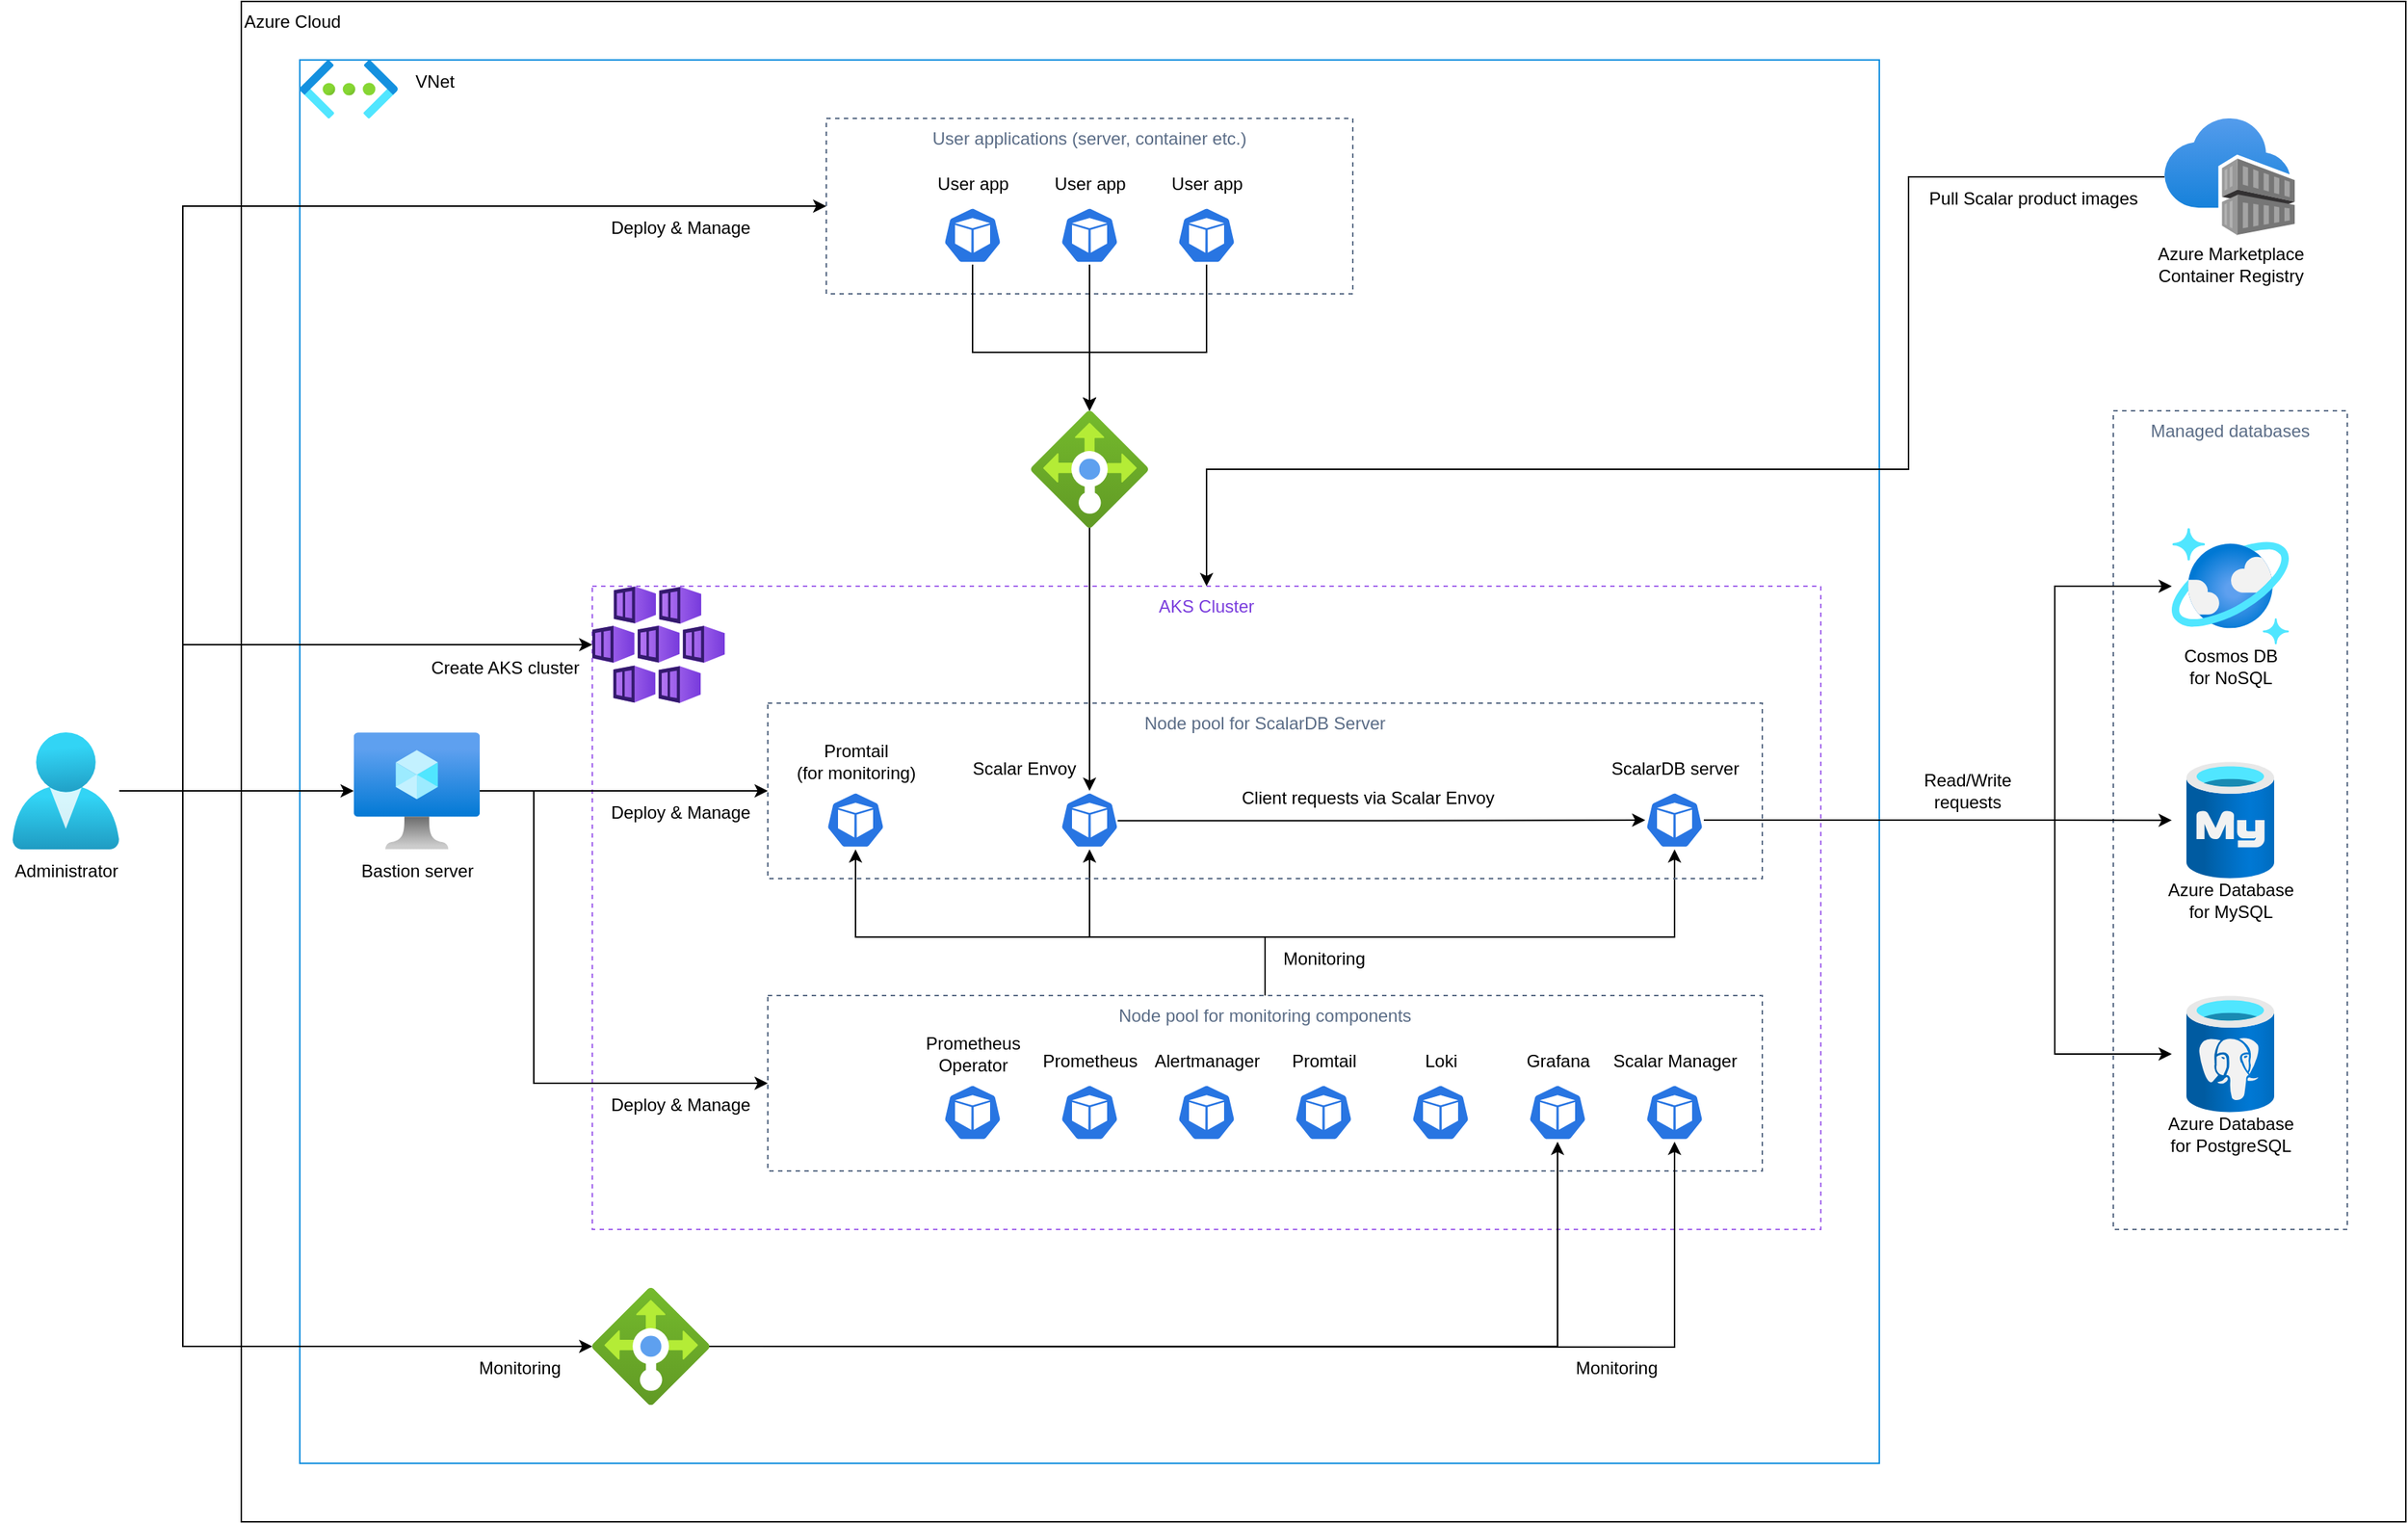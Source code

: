 <mxfile version="21.5.0" type="google">
  <diagram id="od8Rnb8N7IRgNO0WA-l_" name="ページ1">
    <mxGraphModel grid="1" page="1" gridSize="10" guides="1" tooltips="1" connect="1" arrows="1" fold="1" pageScale="1" pageWidth="827" pageHeight="1169" math="0" shadow="0">
      <root>
        <mxCell id="0" />
        <mxCell id="1" parent="0" />
        <mxCell id="ggzyPnf8_bxXacelmLmM-10" value="Azure Cloud" style="fillColor=none;strokeColor=#000000;verticalAlign=top;fontStyle=0;fontColor=#000000;fontFamily=Helvetica;fontSize=12;align=left;" vertex="1" parent="1">
          <mxGeometry x="-680" y="40" width="1480" height="1040" as="geometry" />
        </mxCell>
        <mxCell id="ggzyPnf8_bxXacelmLmM-8" value="" style="fillColor=none;strokeColor=#1490df;verticalAlign=top;fontStyle=0;fontColor=#5A6C86;fontFamily=Helvetica;fontSize=12;align=left;" vertex="1" parent="1">
          <mxGeometry x="-640" y="80" width="1080" height="960" as="geometry" />
        </mxCell>
        <mxCell id="XumjTPw2hBYQ-sRrh7FU-17" value="AKS Cluster" style="fillColor=none;strokeColor=#a265ec;dashed=1;verticalAlign=top;fontStyle=0;fontColor=#7a3ddd;strokeWidth=1;" vertex="1" parent="1">
          <mxGeometry x="-440" y="440" width="840" height="440" as="geometry" />
        </mxCell>
        <mxCell id="XumjTPw2hBYQ-sRrh7FU-35" style="edgeStyle=orthogonalEdgeStyle;rounded=0;orthogonalLoop=1;jettySize=auto;html=1;fontFamily=Helvetica;fontSize=12;fontColor=#D05C17;" edge="1" parent="1" source="ggzyPnf8_bxXacelmLmM-14" target="ggzyPnf8_bxXacelmLmM-11">
          <mxGeometry relative="1" as="geometry">
            <mxPoint x="-763.636" y="580" as="sourcePoint" />
            <mxPoint x="-600" y="580" as="targetPoint" />
          </mxGeometry>
        </mxCell>
        <mxCell id="eG7ZQN_vo8qLT-gt9y6S-61" style="edgeStyle=orthogonalEdgeStyle;rounded=0;orthogonalLoop=1;jettySize=auto;html=1;" edge="1" parent="1" source="ggzyPnf8_bxXacelmLmM-14" target="ggzyPnf8_bxXacelmLmM-5">
          <mxGeometry relative="1" as="geometry">
            <Array as="points">
              <mxPoint x="-720" y="580" />
              <mxPoint x="-720" y="480" />
            </Array>
            <mxPoint x="-763.636" y="580" as="sourcePoint" />
            <mxPoint x="-440" y="280" as="targetPoint" />
          </mxGeometry>
        </mxCell>
        <mxCell id="XumjTPw2hBYQ-sRrh7FU-36" value="Managed databases" style="fillColor=none;strokeColor=#5A6C86;dashed=1;verticalAlign=top;fontStyle=0;fontColor=#5A6C86;fontFamily=Helvetica;fontSize=12;" vertex="1" parent="1">
          <mxGeometry x="600" y="320" width="160" height="560" as="geometry" />
        </mxCell>
        <mxCell id="eG7ZQN_vo8qLT-gt9y6S-23" style="edgeStyle=orthogonalEdgeStyle;rounded=0;orthogonalLoop=1;jettySize=auto;html=1;entryX=0;entryY=0.5;entryDx=0;entryDy=0;entryPerimeter=0;" edge="1" parent="1" source="ggzyPnf8_bxXacelmLmM-25">
          <mxGeometry relative="1" as="geometry">
            <Array as="points">
              <mxPoint x="560" y="600" />
              <mxPoint x="560" y="440" />
            </Array>
            <mxPoint x="320.0" y="600.034" as="sourcePoint" />
            <mxPoint x="640" y="440" as="targetPoint" />
          </mxGeometry>
        </mxCell>
        <mxCell id="eG7ZQN_vo8qLT-gt9y6S-40" style="edgeStyle=orthogonalEdgeStyle;rounded=0;orthogonalLoop=1;jettySize=auto;html=1;" edge="1" parent="1" source="ggzyPnf8_bxXacelmLmM-25">
          <mxGeometry relative="1" as="geometry">
            <Array as="points">
              <mxPoint x="560" y="600" />
              <mxPoint x="560" y="760" />
            </Array>
            <mxPoint x="320.0" y="600.034" as="sourcePoint" />
            <mxPoint x="640" y="760" as="targetPoint" />
          </mxGeometry>
        </mxCell>
        <mxCell id="eG7ZQN_vo8qLT-gt9y6S-41" style="edgeStyle=orthogonalEdgeStyle;rounded=0;orthogonalLoop=1;jettySize=auto;html=1;" edge="1" parent="1" source="ggzyPnf8_bxXacelmLmM-25">
          <mxGeometry relative="1" as="geometry">
            <Array as="points" />
            <mxPoint x="320.0" y="600.034" as="sourcePoint" />
            <mxPoint x="640" y="600.1" as="targetPoint" />
          </mxGeometry>
        </mxCell>
        <mxCell id="eG7ZQN_vo8qLT-gt9y6S-33" style="edgeStyle=orthogonalEdgeStyle;rounded=0;orthogonalLoop=1;jettySize=auto;html=1;entryX=0.5;entryY=1;entryDx=0;entryDy=0;entryPerimeter=0;" edge="1" parent="1" source="XumjTPw2hBYQ-sRrh7FU-18" target="ggzyPnf8_bxXacelmLmM-24">
          <mxGeometry relative="1" as="geometry">
            <Array as="points">
              <mxPoint x="20" y="680" />
              <mxPoint x="-100" y="680" />
            </Array>
            <mxPoint x="-100" y="612.841" as="targetPoint" />
          </mxGeometry>
        </mxCell>
        <mxCell id="eG7ZQN_vo8qLT-gt9y6S-34" style="edgeStyle=orthogonalEdgeStyle;rounded=0;orthogonalLoop=1;jettySize=auto;html=1;entryX=0.5;entryY=1;entryDx=0;entryDy=0;entryPerimeter=0;" edge="1" parent="1" source="XumjTPw2hBYQ-sRrh7FU-18" target="ggzyPnf8_bxXacelmLmM-25">
          <mxGeometry relative="1" as="geometry">
            <Array as="points">
              <mxPoint x="20" y="680" />
              <mxPoint x="300" y="680" />
            </Array>
            <mxPoint x="299.966" y="612.841" as="targetPoint" />
          </mxGeometry>
        </mxCell>
        <mxCell id="eG7ZQN_vo8qLT-gt9y6S-68" style="edgeStyle=orthogonalEdgeStyle;rounded=0;orthogonalLoop=1;jettySize=auto;html=1;entryX=0.5;entryY=1;entryDx=0;entryDy=0;entryPerimeter=0;" edge="1" parent="1" source="XumjTPw2hBYQ-sRrh7FU-18" target="ggzyPnf8_bxXacelmLmM-23">
          <mxGeometry relative="1" as="geometry">
            <Array as="points">
              <mxPoint x="20" y="680" />
              <mxPoint x="-260" y="680" />
            </Array>
            <mxPoint x="-260" y="612.841" as="targetPoint" />
          </mxGeometry>
        </mxCell>
        <mxCell id="XumjTPw2hBYQ-sRrh7FU-18" value="Node pool for monitoring components" style="fillColor=none;strokeColor=#5A6C86;dashed=1;verticalAlign=top;fontStyle=0;fontColor=#5A6C86;fontFamily=Helvetica;fontSize=12;" vertex="1" parent="1">
          <mxGeometry x="-320" y="720" width="680" height="120" as="geometry" />
        </mxCell>
        <mxCell id="XumjTPw2hBYQ-sRrh7FU-22" value="Node pool for ScalarDB Server" style="fillColor=none;strokeColor=#5A6C86;dashed=1;verticalAlign=top;fontStyle=0;fontColor=#5A6C86;fontFamily=Helvetica;fontSize=12;" vertex="1" parent="1">
          <mxGeometry x="-320" y="520" width="680" height="120" as="geometry" />
        </mxCell>
        <mxCell id="XumjTPw2hBYQ-sRrh7FU-32" value="" style="edgeStyle=orthogonalEdgeStyle;rounded=0;orthogonalLoop=1;jettySize=auto;html=1;fontFamily=Helvetica;fontSize=12;fontColor=#D05C17;exitX=1;exitY=0.5;exitDx=0;exitDy=0;exitPerimeter=0;entryX=0;entryY=0.5;entryDx=0;entryDy=0;" edge="1" parent="1" target="XumjTPw2hBYQ-sRrh7FU-18">
          <mxGeometry relative="1" as="geometry">
            <Array as="points">
              <mxPoint x="-480" y="580" />
              <mxPoint x="-480" y="780" />
            </Array>
            <mxPoint x="-520" y="580" as="sourcePoint" />
          </mxGeometry>
        </mxCell>
        <mxCell id="XumjTPw2hBYQ-sRrh7FU-33" value="" style="edgeStyle=orthogonalEdgeStyle;rounded=0;orthogonalLoop=1;jettySize=auto;html=1;fontFamily=Helvetica;fontSize=12;fontColor=#D05C17;entryX=0;entryY=0.5;entryDx=0;entryDy=0;exitX=1;exitY=0.5;exitDx=0;exitDy=0;exitPerimeter=0;" edge="1" parent="1" target="XumjTPw2hBYQ-sRrh7FU-22">
          <mxGeometry relative="1" as="geometry">
            <mxPoint x="-520" y="580" as="sourcePoint" />
            <Array as="points">
              <mxPoint x="-510" y="580" />
              <mxPoint x="-510" y="580" />
            </Array>
          </mxGeometry>
        </mxCell>
        <mxCell id="eG7ZQN_vo8qLT-gt9y6S-7" value="ScalarDB server" style="text;html=1;align=center;verticalAlign=middle;resizable=0;points=[];autosize=1;strokeColor=none;fillColor=none;" vertex="1" parent="1">
          <mxGeometry x="245" y="550" width="110" height="30" as="geometry" />
        </mxCell>
        <mxCell id="eG7ZQN_vo8qLT-gt9y6S-8" value="Scalar Envoy" style="text;html=1;align=center;verticalAlign=middle;resizable=0;points=[];autosize=1;strokeColor=none;fillColor=none;" vertex="1" parent="1">
          <mxGeometry x="-190" y="550" width="90" height="30" as="geometry" />
        </mxCell>
        <mxCell id="eG7ZQN_vo8qLT-gt9y6S-9" value="Prometheus&lt;br&gt;Operator" style="text;html=1;align=center;verticalAlign=middle;resizable=0;points=[];autosize=1;strokeColor=none;fillColor=none;" vertex="1" parent="1">
          <mxGeometry x="-225" y="740" width="90" height="40" as="geometry" />
        </mxCell>
        <mxCell id="eG7ZQN_vo8qLT-gt9y6S-10" value="Prometheus" style="text;html=1;align=center;verticalAlign=middle;resizable=0;points=[];autosize=1;strokeColor=none;fillColor=none;" vertex="1" parent="1">
          <mxGeometry x="-145" y="750" width="90" height="30" as="geometry" />
        </mxCell>
        <mxCell id="eG7ZQN_vo8qLT-gt9y6S-11" value="Grafana" style="text;html=1;align=center;verticalAlign=middle;resizable=0;points=[];autosize=1;strokeColor=none;fillColor=none;" vertex="1" parent="1">
          <mxGeometry x="185" y="750" width="70" height="30" as="geometry" />
        </mxCell>
        <mxCell id="eG7ZQN_vo8qLT-gt9y6S-12" value="Scalar Manager" style="text;html=1;align=center;verticalAlign=middle;resizable=0;points=[];autosize=1;strokeColor=none;fillColor=none;" vertex="1" parent="1">
          <mxGeometry x="245" y="750" width="110" height="30" as="geometry" />
        </mxCell>
        <mxCell id="eG7ZQN_vo8qLT-gt9y6S-24" style="edgeStyle=orthogonalEdgeStyle;rounded=0;orthogonalLoop=1;jettySize=auto;html=1;exitX=0.98;exitY=0.51;exitDx=0;exitDy=0;exitPerimeter=0;" edge="1" parent="1" source="ggzyPnf8_bxXacelmLmM-24" target="ggzyPnf8_bxXacelmLmM-25">
          <mxGeometry relative="1" as="geometry">
            <mxPoint x="-80" y="600.0" as="sourcePoint" />
            <mxPoint x="280.0" y="600.034" as="targetPoint" />
          </mxGeometry>
        </mxCell>
        <mxCell id="eG7ZQN_vo8qLT-gt9y6S-29" value="Alertmanager" style="text;html=1;align=center;verticalAlign=middle;resizable=0;points=[];autosize=1;strokeColor=none;fillColor=none;" vertex="1" parent="1">
          <mxGeometry x="-70" y="750" width="100" height="30" as="geometry" />
        </mxCell>
        <mxCell id="eG7ZQN_vo8qLT-gt9y6S-35" value="Monitoring" style="text;html=1;align=center;verticalAlign=middle;resizable=0;points=[];autosize=1;strokeColor=none;fillColor=none;" vertex="1" parent="1">
          <mxGeometry x="20" y="680" width="80" height="30" as="geometry" />
        </mxCell>
        <mxCell id="eG7ZQN_vo8qLT-gt9y6S-36" value="Bastion server" style="text;html=1;align=center;verticalAlign=middle;resizable=0;points=[];autosize=1;strokeColor=none;fillColor=none;" vertex="1" parent="1">
          <mxGeometry x="-610" y="620.0" width="100" height="30" as="geometry" />
        </mxCell>
        <mxCell id="eG7ZQN_vo8qLT-gt9y6S-38" value="Deploy &amp;amp; Manage" style="text;html=1;align=center;verticalAlign=middle;resizable=0;points=[];autosize=1;strokeColor=none;fillColor=none;" vertex="1" parent="1">
          <mxGeometry x="-440" y="580" width="120" height="30" as="geometry" />
        </mxCell>
        <mxCell id="eG7ZQN_vo8qLT-gt9y6S-45" style="edgeStyle=orthogonalEdgeStyle;rounded=0;orthogonalLoop=1;jettySize=auto;html=1;entryX=0.5;entryY=1;entryDx=0;entryDy=0;entryPerimeter=0;" edge="1" parent="1" target="ggzyPnf8_bxXacelmLmM-22">
          <mxGeometry relative="1" as="geometry">
            <mxPoint x="-360" y="960" as="sourcePoint" />
            <mxPoint x="300" y="812.841" as="targetPoint" />
          </mxGeometry>
        </mxCell>
        <mxCell id="eG7ZQN_vo8qLT-gt9y6S-50" style="edgeStyle=orthogonalEdgeStyle;rounded=0;orthogonalLoop=1;jettySize=auto;html=1;entryX=0.5;entryY=1;entryDx=0;entryDy=0;entryPerimeter=0;" edge="1" parent="1" source="ggzyPnf8_bxXacelmLmM-12" target="ggzyPnf8_bxXacelmLmM-21">
          <mxGeometry relative="1" as="geometry">
            <mxPoint x="-360" y="960" as="sourcePoint" />
            <mxPoint x="220" y="820" as="targetPoint" />
          </mxGeometry>
        </mxCell>
        <mxCell id="eG7ZQN_vo8qLT-gt9y6S-49" value="Monitoring" style="text;html=1;align=center;verticalAlign=middle;resizable=0;points=[];autosize=1;strokeColor=none;fillColor=none;" vertex="1" parent="1">
          <mxGeometry x="-530" y="960" width="80" height="30" as="geometry" />
        </mxCell>
        <mxCell id="tqQFtVf9cBMd6XpxgD0x-11" style="edgeStyle=orthogonalEdgeStyle;rounded=0;orthogonalLoop=1;jettySize=auto;html=1;" edge="1" parent="1" source="ggzyPnf8_bxXacelmLmM-14" target="ggzyPnf8_bxXacelmLmM-12">
          <mxGeometry relative="1" as="geometry">
            <Array as="points">
              <mxPoint x="-720" y="580" />
              <mxPoint x="-720" y="960" />
            </Array>
            <mxPoint x="-763.636" y="580" as="sourcePoint" />
            <mxPoint x="-440" y="960" as="targetPoint" />
          </mxGeometry>
        </mxCell>
        <mxCell id="eG7ZQN_vo8qLT-gt9y6S-51" value="Administrator" style="text;html=1;align=center;verticalAlign=middle;resizable=0;points=[];autosize=1;strokeColor=none;fillColor=none;" vertex="1" parent="1">
          <mxGeometry x="-845" y="620" width="90" height="30" as="geometry" />
        </mxCell>
        <mxCell id="tqQFtVf9cBMd6XpxgD0x-10" style="edgeStyle=orthogonalEdgeStyle;rounded=0;orthogonalLoop=1;jettySize=auto;html=1;" edge="1" parent="1" source="ggzyPnf8_bxXacelmLmM-4" target="XumjTPw2hBYQ-sRrh7FU-17">
          <mxGeometry relative="1" as="geometry">
            <mxPoint x="640" y="160" as="sourcePoint" />
            <Array as="points">
              <mxPoint x="460" y="160" />
              <mxPoint x="460" y="360" />
              <mxPoint x="-20" y="360" />
            </Array>
          </mxGeometry>
        </mxCell>
        <mxCell id="eG7ZQN_vo8qLT-gt9y6S-55" value="Azure Marketplace&lt;br&gt;Container Registry" style="text;html=1;align=center;verticalAlign=middle;resizable=0;points=[];autosize=1;strokeColor=none;fillColor=none;" vertex="1" parent="1">
          <mxGeometry x="620" y="200" width="120" height="40" as="geometry" />
        </mxCell>
        <mxCell id="eG7ZQN_vo8qLT-gt9y6S-57" value="Pull Scalar product images" style="text;html=1;align=center;verticalAlign=middle;resizable=0;points=[];autosize=1;strokeColor=none;fillColor=none;" vertex="1" parent="1">
          <mxGeometry x="460" y="160" width="170" height="30" as="geometry" />
        </mxCell>
        <mxCell id="eG7ZQN_vo8qLT-gt9y6S-59" value="Create AKS cluster" style="text;html=1;align=center;verticalAlign=middle;resizable=0;points=[];autosize=1;strokeColor=none;fillColor=none;" vertex="1" parent="1">
          <mxGeometry x="-560" y="480.59" width="120" height="30" as="geometry" />
        </mxCell>
        <mxCell id="eG7ZQN_vo8qLT-gt9y6S-64" value="Loki" style="text;html=1;align=center;verticalAlign=middle;resizable=0;points=[];autosize=1;strokeColor=none;fillColor=none;" vertex="1" parent="1">
          <mxGeometry x="115" y="750" width="50" height="30" as="geometry" />
        </mxCell>
        <mxCell id="eG7ZQN_vo8qLT-gt9y6S-65" value="Promtail" style="text;html=1;align=center;verticalAlign=middle;resizable=0;points=[];autosize=1;strokeColor=none;fillColor=none;" vertex="1" parent="1">
          <mxGeometry x="25" y="750" width="70" height="30" as="geometry" />
        </mxCell>
        <mxCell id="eG7ZQN_vo8qLT-gt9y6S-67" value="Promtail&lt;br&gt;(for monitoring)" style="text;html=1;align=center;verticalAlign=middle;resizable=0;points=[];autosize=1;strokeColor=none;fillColor=none;" vertex="1" parent="1">
          <mxGeometry x="-310" y="540" width="100" height="40" as="geometry" />
        </mxCell>
        <mxCell id="eG7ZQN_vo8qLT-gt9y6S-69" value="Cosmos DB&lt;br&gt;for NoSQL" style="text;html=1;align=center;verticalAlign=middle;resizable=0;points=[];autosize=1;strokeColor=none;fillColor=none;" vertex="1" parent="1">
          <mxGeometry x="635" y="475" width="90" height="40" as="geometry" />
        </mxCell>
        <mxCell id="eG7ZQN_vo8qLT-gt9y6S-70" value="Azure Database&lt;br&gt;for MySQL" style="text;html=1;align=center;verticalAlign=middle;resizable=0;points=[];autosize=1;strokeColor=none;fillColor=none;" vertex="1" parent="1">
          <mxGeometry x="625" y="635" width="110" height="40" as="geometry" />
        </mxCell>
        <mxCell id="eG7ZQN_vo8qLT-gt9y6S-71" value="Azure Database&lt;br&gt;for PostgreSQL" style="text;html=1;align=center;verticalAlign=middle;resizable=0;points=[];autosize=1;strokeColor=none;fillColor=none;" vertex="1" parent="1">
          <mxGeometry x="625" y="795" width="110" height="40" as="geometry" />
        </mxCell>
        <mxCell id="eG7ZQN_vo8qLT-gt9y6S-73" value="Client requests via Scalar Envoy" style="text;html=1;align=center;verticalAlign=middle;resizable=0;points=[];autosize=1;strokeColor=none;fillColor=none;" vertex="1" parent="1">
          <mxGeometry x="-10" y="570" width="200" height="30" as="geometry" />
        </mxCell>
        <mxCell id="eG7ZQN_vo8qLT-gt9y6S-74" value="Read/Write&lt;br&gt;requests" style="text;html=1;align=center;verticalAlign=middle;resizable=0;points=[];autosize=1;strokeColor=none;fillColor=none;" vertex="1" parent="1">
          <mxGeometry x="460" y="560.0" width="80" height="40" as="geometry" />
        </mxCell>
        <mxCell id="tqQFtVf9cBMd6XpxgD0x-13" value="Deploy &amp;amp; Manage" style="text;html=1;align=center;verticalAlign=middle;resizable=0;points=[];autosize=1;strokeColor=none;fillColor=none;" vertex="1" parent="1">
          <mxGeometry x="-440" y="780" width="120" height="30" as="geometry" />
        </mxCell>
        <mxCell id="tqQFtVf9cBMd6XpxgD0x-21" value="Monitoring" style="text;html=1;align=center;verticalAlign=middle;resizable=0;points=[];autosize=1;strokeColor=none;fillColor=none;" vertex="1" parent="1">
          <mxGeometry x="220" y="960" width="80" height="30" as="geometry" />
        </mxCell>
        <mxCell id="ggzyPnf8_bxXacelmLmM-1" value="" style="image;aspect=fixed;html=1;points=[];align=center;fontSize=12;image=img/lib/azure2/databases/Azure_Cosmos_DB.svg;" vertex="1" parent="1">
          <mxGeometry x="640" y="400" width="80" height="80" as="geometry" />
        </mxCell>
        <mxCell id="ggzyPnf8_bxXacelmLmM-2" value="" style="image;aspect=fixed;html=1;points=[];align=center;fontSize=12;image=img/lib/azure2/databases/Azure_Database_MySQL_Server.svg;" vertex="1" parent="1">
          <mxGeometry x="650" y="560.0" width="60" height="80" as="geometry" />
        </mxCell>
        <mxCell id="ggzyPnf8_bxXacelmLmM-3" value="" style="image;aspect=fixed;html=1;points=[];align=center;fontSize=12;image=img/lib/azure2/databases/Azure_Database_PostgreSQL_Server.svg;" vertex="1" parent="1">
          <mxGeometry x="650" y="720" width="60" height="80" as="geometry" />
        </mxCell>
        <mxCell id="ggzyPnf8_bxXacelmLmM-4" value="" style="image;aspect=fixed;html=1;points=[];align=center;fontSize=12;image=img/lib/azure2/containers/Container_Registries.svg;" vertex="1" parent="1">
          <mxGeometry x="635" y="120" width="89.17" height="80" as="geometry" />
        </mxCell>
        <mxCell id="ggzyPnf8_bxXacelmLmM-5" value="" style="image;aspect=fixed;html=1;points=[];align=center;fontSize=12;image=img/lib/azure2/containers/Kubernetes_Services.svg;" vertex="1" parent="1">
          <mxGeometry x="-440" y="440" width="90.66" height="80" as="geometry" />
        </mxCell>
        <mxCell id="ggzyPnf8_bxXacelmLmM-6" value="" style="image;aspect=fixed;html=1;points=[];align=center;fontSize=12;image=img/lib/azure2/networking/Virtual_Networks.svg;" vertex="1" parent="1">
          <mxGeometry x="-640" y="80" width="67" height="40" as="geometry" />
        </mxCell>
        <mxCell id="ggzyPnf8_bxXacelmLmM-9" value="VNet" style="text;html=1;align=center;verticalAlign=middle;resizable=0;points=[];autosize=1;strokeColor=none;fillColor=none;" vertex="1" parent="1">
          <mxGeometry x="-573" y="80" width="50" height="30" as="geometry" />
        </mxCell>
        <mxCell id="ggzyPnf8_bxXacelmLmM-11" value="" style="image;aspect=fixed;html=1;points=[];align=center;fontSize=12;image=img/lib/azure2/compute/Virtual_Machine.svg;" vertex="1" parent="1">
          <mxGeometry x="-603.12" y="540" width="86.25" height="80" as="geometry" />
        </mxCell>
        <mxCell id="ggzyPnf8_bxXacelmLmM-12" value="" style="image;aspect=fixed;html=1;points=[];align=center;fontSize=12;image=img/lib/azure2/networking/Load_Balancers.svg;" vertex="1" parent="1">
          <mxGeometry x="-440" y="920" width="80" height="80" as="geometry" />
        </mxCell>
        <mxCell id="MsGAVHuX4zNw5GhR-kOr-15" style="edgeStyle=orthogonalEdgeStyle;rounded=0;orthogonalLoop=1;jettySize=auto;html=1;" edge="1" parent="1" source="ggzyPnf8_bxXacelmLmM-14" target="MsGAVHuX4zNw5GhR-kOr-5">
          <mxGeometry relative="1" as="geometry">
            <Array as="points">
              <mxPoint x="-720" y="580" />
              <mxPoint x="-720" y="180" />
            </Array>
          </mxGeometry>
        </mxCell>
        <mxCell id="ggzyPnf8_bxXacelmLmM-14" value="" style="image;aspect=fixed;html=1;points=[];align=center;fontSize=12;image=img/lib/azure2/identity/Users.svg;" vertex="1" parent="1">
          <mxGeometry x="-836.57" y="540" width="73.14" height="80" as="geometry" />
        </mxCell>
        <mxCell id="ggzyPnf8_bxXacelmLmM-16" value="" style="sketch=0;html=1;dashed=0;whitespace=wrap;fillColor=#2875E2;strokeColor=#ffffff;points=[[0.005,0.63,0],[0.1,0.2,0],[0.9,0.2,0],[0.5,0,0],[0.995,0.63,0],[0.72,0.99,0],[0.5,1,0],[0.28,0.99,0]];verticalLabelPosition=bottom;align=center;verticalAlign=top;shape=mxgraph.kubernetes.icon;prIcon=pod" vertex="1" parent="1">
          <mxGeometry x="-200" y="780" width="40" height="40" as="geometry" />
        </mxCell>
        <mxCell id="ggzyPnf8_bxXacelmLmM-17" value="" style="sketch=0;html=1;dashed=0;whitespace=wrap;fillColor=#2875E2;strokeColor=#ffffff;points=[[0.005,0.63,0],[0.1,0.2,0],[0.9,0.2,0],[0.5,0,0],[0.995,0.63,0],[0.72,0.99,0],[0.5,1,0],[0.28,0.99,0]];verticalLabelPosition=bottom;align=center;verticalAlign=top;shape=mxgraph.kubernetes.icon;prIcon=pod" vertex="1" parent="1">
          <mxGeometry x="-120" y="780" width="40" height="40" as="geometry" />
        </mxCell>
        <mxCell id="ggzyPnf8_bxXacelmLmM-18" value="" style="sketch=0;html=1;dashed=0;whitespace=wrap;fillColor=#2875E2;strokeColor=#ffffff;points=[[0.005,0.63,0],[0.1,0.2,0],[0.9,0.2,0],[0.5,0,0],[0.995,0.63,0],[0.72,0.99,0],[0.5,1,0],[0.28,0.99,0]];verticalLabelPosition=bottom;align=center;verticalAlign=top;shape=mxgraph.kubernetes.icon;prIcon=pod" vertex="1" parent="1">
          <mxGeometry x="-40" y="780" width="40" height="40" as="geometry" />
        </mxCell>
        <mxCell id="ggzyPnf8_bxXacelmLmM-19" value="" style="sketch=0;html=1;dashed=0;whitespace=wrap;fillColor=#2875E2;strokeColor=#ffffff;points=[[0.005,0.63,0],[0.1,0.2,0],[0.9,0.2,0],[0.5,0,0],[0.995,0.63,0],[0.72,0.99,0],[0.5,1,0],[0.28,0.99,0]];verticalLabelPosition=bottom;align=center;verticalAlign=top;shape=mxgraph.kubernetes.icon;prIcon=pod" vertex="1" parent="1">
          <mxGeometry x="40" y="780" width="40" height="40" as="geometry" />
        </mxCell>
        <mxCell id="ggzyPnf8_bxXacelmLmM-20" value="" style="sketch=0;html=1;dashed=0;whitespace=wrap;fillColor=#2875E2;strokeColor=#ffffff;points=[[0.005,0.63,0],[0.1,0.2,0],[0.9,0.2,0],[0.5,0,0],[0.995,0.63,0],[0.72,0.99,0],[0.5,1,0],[0.28,0.99,0]];verticalLabelPosition=bottom;align=center;verticalAlign=top;shape=mxgraph.kubernetes.icon;prIcon=pod" vertex="1" parent="1">
          <mxGeometry x="120" y="780" width="40" height="40" as="geometry" />
        </mxCell>
        <mxCell id="ggzyPnf8_bxXacelmLmM-21" value="" style="sketch=0;html=1;dashed=0;whitespace=wrap;fillColor=#2875E2;strokeColor=#ffffff;points=[[0.005,0.63,0],[0.1,0.2,0],[0.9,0.2,0],[0.5,0,0],[0.995,0.63,0],[0.72,0.99,0],[0.5,1,0],[0.28,0.99,0]];verticalLabelPosition=bottom;align=center;verticalAlign=top;shape=mxgraph.kubernetes.icon;prIcon=pod" vertex="1" parent="1">
          <mxGeometry x="200" y="780" width="40" height="40" as="geometry" />
        </mxCell>
        <mxCell id="ggzyPnf8_bxXacelmLmM-22" value="" style="sketch=0;html=1;dashed=0;whitespace=wrap;fillColor=#2875E2;strokeColor=#ffffff;points=[[0.005,0.63,0],[0.1,0.2,0],[0.9,0.2,0],[0.5,0,0],[0.995,0.63,0],[0.72,0.99,0],[0.5,1,0],[0.28,0.99,0]];verticalLabelPosition=bottom;align=center;verticalAlign=top;shape=mxgraph.kubernetes.icon;prIcon=pod" vertex="1" parent="1">
          <mxGeometry x="280" y="780" width="40" height="40" as="geometry" />
        </mxCell>
        <mxCell id="ggzyPnf8_bxXacelmLmM-23" value="" style="sketch=0;html=1;dashed=0;whitespace=wrap;fillColor=#2875E2;strokeColor=#ffffff;points=[[0.005,0.63,0],[0.1,0.2,0],[0.9,0.2,0],[0.5,0,0],[0.995,0.63,0],[0.72,0.99,0],[0.5,1,0],[0.28,0.99,0]];verticalLabelPosition=bottom;align=center;verticalAlign=top;shape=mxgraph.kubernetes.icon;prIcon=pod" vertex="1" parent="1">
          <mxGeometry x="-280" y="580" width="40" height="40" as="geometry" />
        </mxCell>
        <mxCell id="ggzyPnf8_bxXacelmLmM-24" value="" style="sketch=0;html=1;dashed=0;whitespace=wrap;fillColor=#2875E2;strokeColor=#ffffff;points=[[0.005,0.63,0],[0.1,0.2,0],[0.9,0.2,0],[0.5,0,0],[0.995,0.63,0],[0.72,0.99,0],[0.5,1,0],[0.28,0.99,0]];verticalLabelPosition=bottom;align=center;verticalAlign=top;shape=mxgraph.kubernetes.icon;prIcon=pod" vertex="1" parent="1">
          <mxGeometry x="-120" y="580" width="40" height="40" as="geometry" />
        </mxCell>
        <mxCell id="ggzyPnf8_bxXacelmLmM-25" value="" style="sketch=0;html=1;dashed=0;whitespace=wrap;fillColor=#2875E2;strokeColor=#ffffff;points=[[0.005,0.63,0],[0.1,0.2,0],[0.9,0.2,0],[0.5,0,0],[0.995,0.63,0],[0.72,0.99,0],[0.5,1,0],[0.28,0.99,0]];verticalLabelPosition=bottom;align=center;verticalAlign=top;shape=mxgraph.kubernetes.icon;prIcon=pod" vertex="1" parent="1">
          <mxGeometry x="280" y="580" width="40" height="40" as="geometry" />
        </mxCell>
        <mxCell id="MsGAVHuX4zNw5GhR-kOr-2" value="" style="image;aspect=fixed;html=1;points=[];align=center;fontSize=12;image=img/lib/azure2/networking/Load_Balancers.svg;" vertex="1" parent="1">
          <mxGeometry x="-440" y="920" width="80" height="80" as="geometry" />
        </mxCell>
        <mxCell id="MsGAVHuX4zNw5GhR-kOr-4" style="edgeStyle=orthogonalEdgeStyle;rounded=0;orthogonalLoop=1;jettySize=auto;html=1;" edge="1" parent="1" source="MsGAVHuX4zNw5GhR-kOr-3" target="ggzyPnf8_bxXacelmLmM-24">
          <mxGeometry relative="1" as="geometry" />
        </mxCell>
        <mxCell id="MsGAVHuX4zNw5GhR-kOr-3" value="" style="image;aspect=fixed;html=1;points=[];align=center;fontSize=12;image=img/lib/azure2/networking/Load_Balancers.svg;" vertex="1" parent="1">
          <mxGeometry x="-140" y="320" width="80" height="80" as="geometry" />
        </mxCell>
        <mxCell id="MsGAVHuX4zNw5GhR-kOr-5" value="User applications (server, container etc.)" style="fillColor=none;strokeColor=#5A6C86;dashed=1;verticalAlign=top;fontStyle=0;fontColor=#5A6C86;fontFamily=Helvetica;fontSize=12;" vertex="1" parent="1">
          <mxGeometry x="-280" y="120" width="360" height="120" as="geometry" />
        </mxCell>
        <mxCell id="MsGAVHuX4zNw5GhR-kOr-12" style="edgeStyle=orthogonalEdgeStyle;rounded=0;orthogonalLoop=1;jettySize=auto;html=1;" edge="1" parent="1" source="MsGAVHuX4zNw5GhR-kOr-6" target="MsGAVHuX4zNw5GhR-kOr-3">
          <mxGeometry relative="1" as="geometry" />
        </mxCell>
        <mxCell id="MsGAVHuX4zNw5GhR-kOr-6" value="" style="sketch=0;html=1;dashed=0;whitespace=wrap;fillColor=#2875E2;strokeColor=#ffffff;points=[[0.005,0.63,0],[0.1,0.2,0],[0.9,0.2,0],[0.5,0,0],[0.995,0.63,0],[0.72,0.99,0],[0.5,1,0],[0.28,0.99,0]];verticalLabelPosition=bottom;align=center;verticalAlign=top;shape=mxgraph.kubernetes.icon;prIcon=pod" vertex="1" parent="1">
          <mxGeometry x="-120" y="180" width="40" height="40" as="geometry" />
        </mxCell>
        <mxCell id="MsGAVHuX4zNw5GhR-kOr-7" value="User app" style="text;html=1;align=center;verticalAlign=middle;resizable=0;points=[];autosize=1;strokeColor=none;fillColor=none;" vertex="1" parent="1">
          <mxGeometry x="-135" y="150.0" width="70" height="30" as="geometry" />
        </mxCell>
        <mxCell id="MsGAVHuX4zNw5GhR-kOr-13" style="edgeStyle=orthogonalEdgeStyle;rounded=0;orthogonalLoop=1;jettySize=auto;html=1;" edge="1" parent="1" source="MsGAVHuX4zNw5GhR-kOr-8" target="MsGAVHuX4zNw5GhR-kOr-3">
          <mxGeometry relative="1" as="geometry">
            <Array as="points">
              <mxPoint x="-20" y="280" />
              <mxPoint x="-100" y="280" />
            </Array>
          </mxGeometry>
        </mxCell>
        <mxCell id="MsGAVHuX4zNw5GhR-kOr-8" value="" style="sketch=0;html=1;dashed=0;whitespace=wrap;fillColor=#2875E2;strokeColor=#ffffff;points=[[0.005,0.63,0],[0.1,0.2,0],[0.9,0.2,0],[0.5,0,0],[0.995,0.63,0],[0.72,0.99,0],[0.5,1,0],[0.28,0.99,0]];verticalLabelPosition=bottom;align=center;verticalAlign=top;shape=mxgraph.kubernetes.icon;prIcon=pod" vertex="1" parent="1">
          <mxGeometry x="-40" y="180" width="40" height="40" as="geometry" />
        </mxCell>
        <mxCell id="MsGAVHuX4zNw5GhR-kOr-9" value="User app" style="text;html=1;align=center;verticalAlign=middle;resizable=0;points=[];autosize=1;strokeColor=none;fillColor=none;" vertex="1" parent="1">
          <mxGeometry x="-55" y="150.0" width="70" height="30" as="geometry" />
        </mxCell>
        <mxCell id="MsGAVHuX4zNw5GhR-kOr-14" style="edgeStyle=orthogonalEdgeStyle;rounded=0;orthogonalLoop=1;jettySize=auto;html=1;" edge="1" parent="1" source="MsGAVHuX4zNw5GhR-kOr-10" target="MsGAVHuX4zNw5GhR-kOr-3">
          <mxGeometry relative="1" as="geometry">
            <Array as="points">
              <mxPoint x="-180" y="280" />
              <mxPoint x="-100" y="280" />
            </Array>
          </mxGeometry>
        </mxCell>
        <mxCell id="MsGAVHuX4zNw5GhR-kOr-10" value="" style="sketch=0;html=1;dashed=0;whitespace=wrap;fillColor=#2875E2;strokeColor=#ffffff;points=[[0.005,0.63,0],[0.1,0.2,0],[0.9,0.2,0],[0.5,0,0],[0.995,0.63,0],[0.72,0.99,0],[0.5,1,0],[0.28,0.99,0]];verticalLabelPosition=bottom;align=center;verticalAlign=top;shape=mxgraph.kubernetes.icon;prIcon=pod" vertex="1" parent="1">
          <mxGeometry x="-200" y="180" width="40" height="40" as="geometry" />
        </mxCell>
        <mxCell id="MsGAVHuX4zNw5GhR-kOr-11" value="User app" style="text;html=1;align=center;verticalAlign=middle;resizable=0;points=[];autosize=1;strokeColor=none;fillColor=none;" vertex="1" parent="1">
          <mxGeometry x="-215" y="150.0" width="70" height="30" as="geometry" />
        </mxCell>
        <mxCell id="MsGAVHuX4zNw5GhR-kOr-16" value="Deploy &amp;amp; Manage" style="text;html=1;align=center;verticalAlign=middle;resizable=0;points=[];autosize=1;strokeColor=none;fillColor=none;" vertex="1" parent="1">
          <mxGeometry x="-440" y="180" width="120" height="30" as="geometry" />
        </mxCell>
      </root>
    </mxGraphModel>
  </diagram>
</mxfile>
